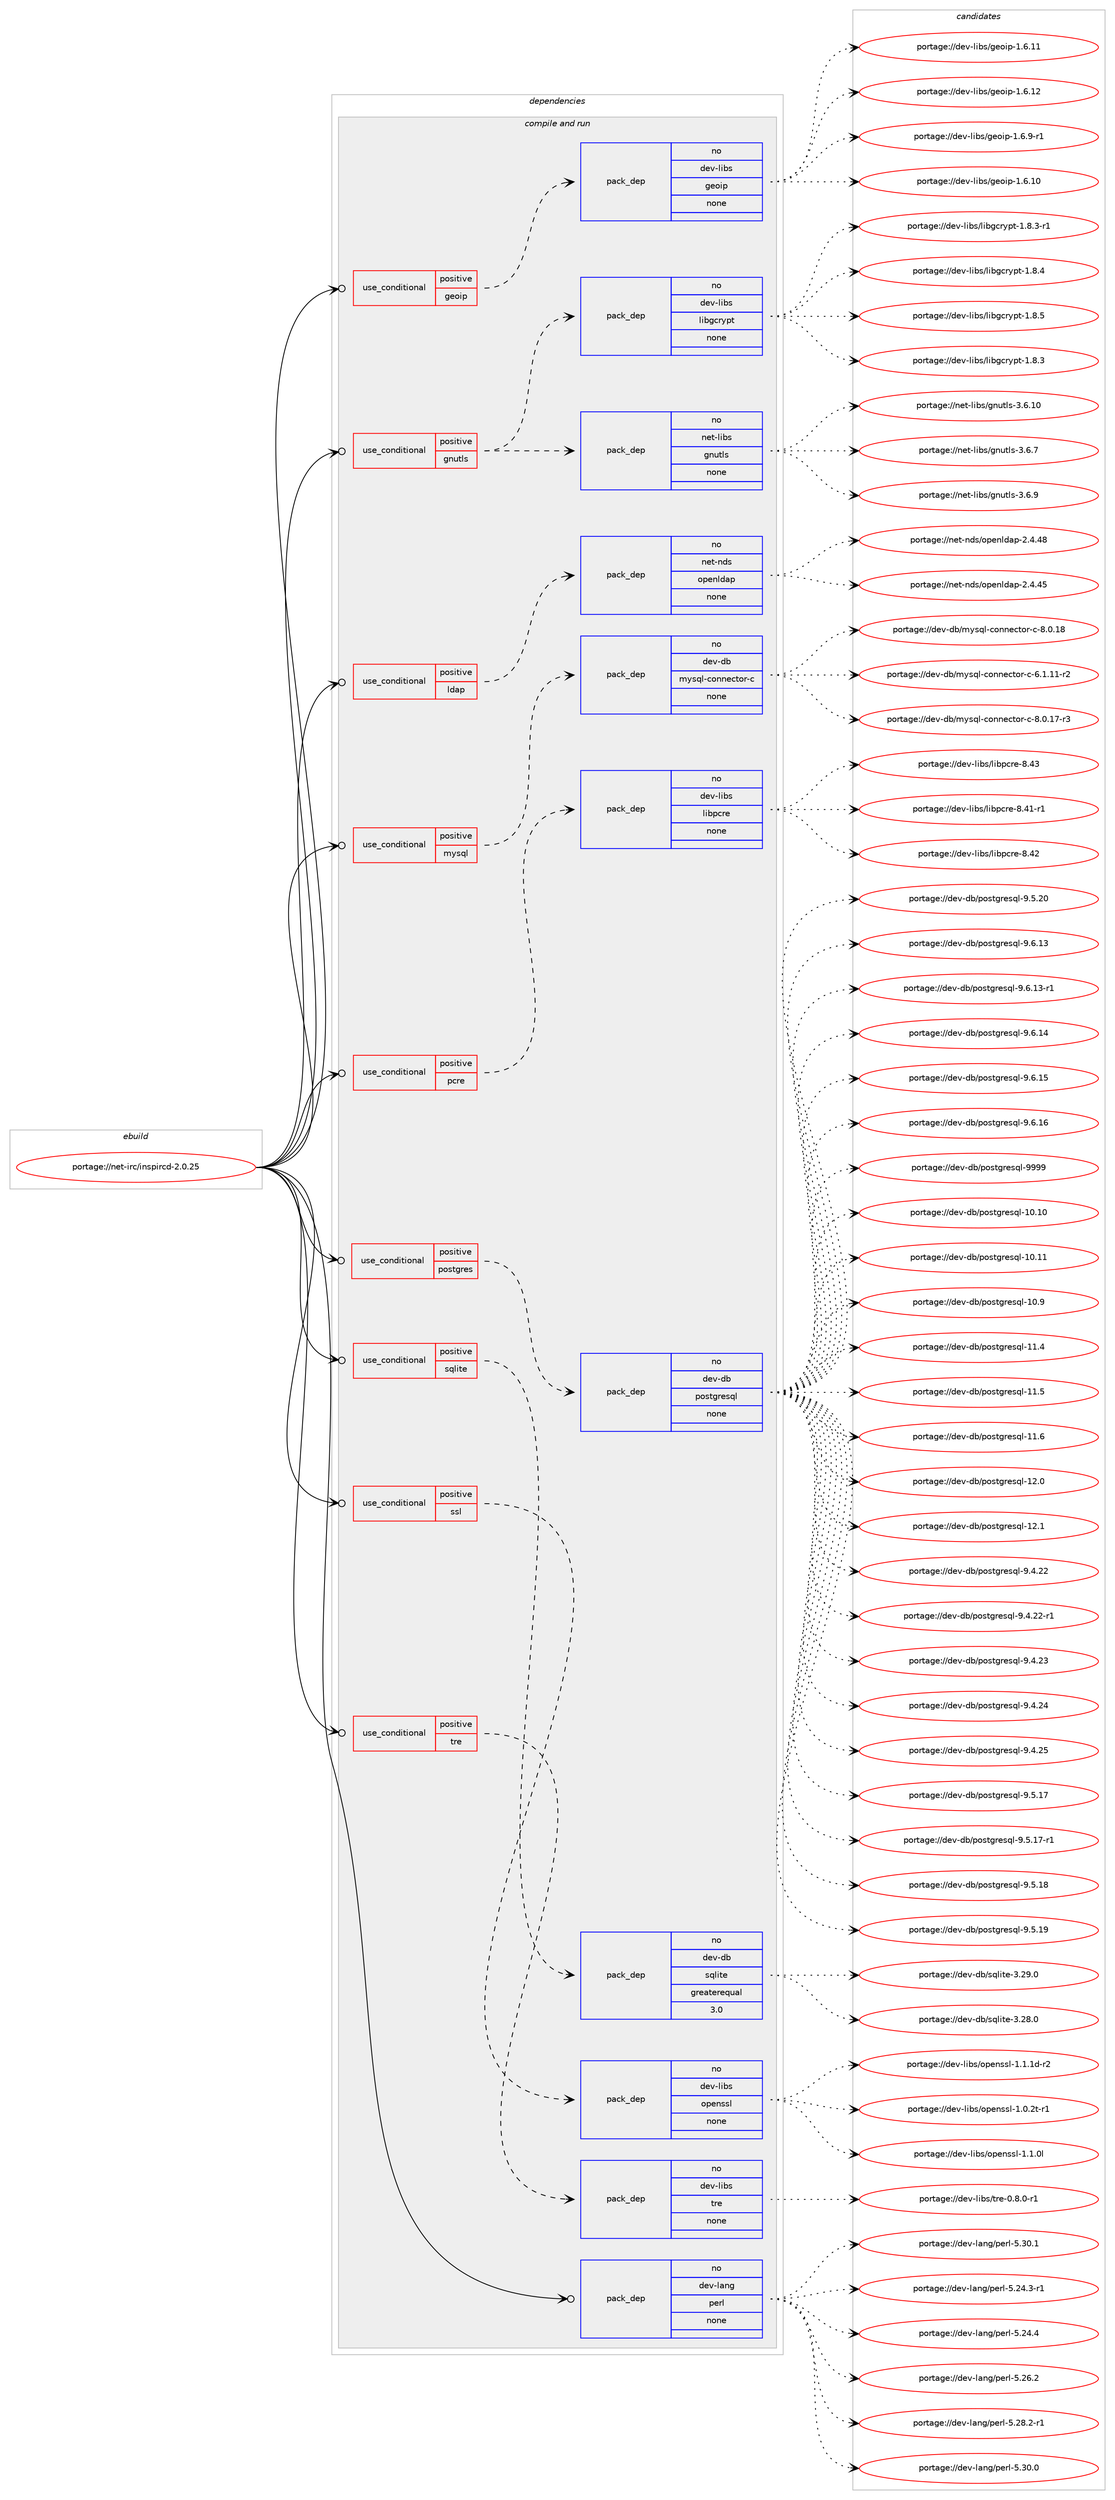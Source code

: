 digraph prolog {

# *************
# Graph options
# *************

newrank=true;
concentrate=true;
compound=true;
graph [rankdir=LR,fontname=Helvetica,fontsize=10,ranksep=1.5];#, ranksep=2.5, nodesep=0.2];
edge  [arrowhead=vee];
node  [fontname=Helvetica,fontsize=10];

# **********
# The ebuild
# **********

subgraph cluster_leftcol {
color=gray;
rank=same;
label=<<i>ebuild</i>>;
id [label="portage://net-irc/inspircd-2.0.25", color=red, width=4, href="../net-irc/inspircd-2.0.25.svg"];
}

# ****************
# The dependencies
# ****************

subgraph cluster_midcol {
color=gray;
label=<<i>dependencies</i>>;
subgraph cluster_compile {
fillcolor="#eeeeee";
style=filled;
label=<<i>compile</i>>;
}
subgraph cluster_compileandrun {
fillcolor="#eeeeee";
style=filled;
label=<<i>compile and run</i>>;
subgraph cond89266 {
dependency357171 [label=<<TABLE BORDER="0" CELLBORDER="1" CELLSPACING="0" CELLPADDING="4"><TR><TD ROWSPAN="3" CELLPADDING="10">use_conditional</TD></TR><TR><TD>positive</TD></TR><TR><TD>geoip</TD></TR></TABLE>>, shape=none, color=red];
subgraph pack261990 {
dependency357172 [label=<<TABLE BORDER="0" CELLBORDER="1" CELLSPACING="0" CELLPADDING="4" WIDTH="220"><TR><TD ROWSPAN="6" CELLPADDING="30">pack_dep</TD></TR><TR><TD WIDTH="110">no</TD></TR><TR><TD>dev-libs</TD></TR><TR><TD>geoip</TD></TR><TR><TD>none</TD></TR><TR><TD></TD></TR></TABLE>>, shape=none, color=blue];
}
dependency357171:e -> dependency357172:w [weight=20,style="dashed",arrowhead="vee"];
}
id:e -> dependency357171:w [weight=20,style="solid",arrowhead="odotvee"];
subgraph cond89267 {
dependency357173 [label=<<TABLE BORDER="0" CELLBORDER="1" CELLSPACING="0" CELLPADDING="4"><TR><TD ROWSPAN="3" CELLPADDING="10">use_conditional</TD></TR><TR><TD>positive</TD></TR><TR><TD>gnutls</TD></TR></TABLE>>, shape=none, color=red];
subgraph pack261991 {
dependency357174 [label=<<TABLE BORDER="0" CELLBORDER="1" CELLSPACING="0" CELLPADDING="4" WIDTH="220"><TR><TD ROWSPAN="6" CELLPADDING="30">pack_dep</TD></TR><TR><TD WIDTH="110">no</TD></TR><TR><TD>net-libs</TD></TR><TR><TD>gnutls</TD></TR><TR><TD>none</TD></TR><TR><TD></TD></TR></TABLE>>, shape=none, color=blue];
}
dependency357173:e -> dependency357174:w [weight=20,style="dashed",arrowhead="vee"];
subgraph pack261992 {
dependency357175 [label=<<TABLE BORDER="0" CELLBORDER="1" CELLSPACING="0" CELLPADDING="4" WIDTH="220"><TR><TD ROWSPAN="6" CELLPADDING="30">pack_dep</TD></TR><TR><TD WIDTH="110">no</TD></TR><TR><TD>dev-libs</TD></TR><TR><TD>libgcrypt</TD></TR><TR><TD>none</TD></TR><TR><TD></TD></TR></TABLE>>, shape=none, color=blue];
}
dependency357173:e -> dependency357175:w [weight=20,style="dashed",arrowhead="vee"];
}
id:e -> dependency357173:w [weight=20,style="solid",arrowhead="odotvee"];
subgraph cond89268 {
dependency357176 [label=<<TABLE BORDER="0" CELLBORDER="1" CELLSPACING="0" CELLPADDING="4"><TR><TD ROWSPAN="3" CELLPADDING="10">use_conditional</TD></TR><TR><TD>positive</TD></TR><TR><TD>ldap</TD></TR></TABLE>>, shape=none, color=red];
subgraph pack261993 {
dependency357177 [label=<<TABLE BORDER="0" CELLBORDER="1" CELLSPACING="0" CELLPADDING="4" WIDTH="220"><TR><TD ROWSPAN="6" CELLPADDING="30">pack_dep</TD></TR><TR><TD WIDTH="110">no</TD></TR><TR><TD>net-nds</TD></TR><TR><TD>openldap</TD></TR><TR><TD>none</TD></TR><TR><TD></TD></TR></TABLE>>, shape=none, color=blue];
}
dependency357176:e -> dependency357177:w [weight=20,style="dashed",arrowhead="vee"];
}
id:e -> dependency357176:w [weight=20,style="solid",arrowhead="odotvee"];
subgraph cond89269 {
dependency357178 [label=<<TABLE BORDER="0" CELLBORDER="1" CELLSPACING="0" CELLPADDING="4"><TR><TD ROWSPAN="3" CELLPADDING="10">use_conditional</TD></TR><TR><TD>positive</TD></TR><TR><TD>mysql</TD></TR></TABLE>>, shape=none, color=red];
subgraph pack261994 {
dependency357179 [label=<<TABLE BORDER="0" CELLBORDER="1" CELLSPACING="0" CELLPADDING="4" WIDTH="220"><TR><TD ROWSPAN="6" CELLPADDING="30">pack_dep</TD></TR><TR><TD WIDTH="110">no</TD></TR><TR><TD>dev-db</TD></TR><TR><TD>mysql-connector-c</TD></TR><TR><TD>none</TD></TR><TR><TD></TD></TR></TABLE>>, shape=none, color=blue];
}
dependency357178:e -> dependency357179:w [weight=20,style="dashed",arrowhead="vee"];
}
id:e -> dependency357178:w [weight=20,style="solid",arrowhead="odotvee"];
subgraph cond89270 {
dependency357180 [label=<<TABLE BORDER="0" CELLBORDER="1" CELLSPACING="0" CELLPADDING="4"><TR><TD ROWSPAN="3" CELLPADDING="10">use_conditional</TD></TR><TR><TD>positive</TD></TR><TR><TD>pcre</TD></TR></TABLE>>, shape=none, color=red];
subgraph pack261995 {
dependency357181 [label=<<TABLE BORDER="0" CELLBORDER="1" CELLSPACING="0" CELLPADDING="4" WIDTH="220"><TR><TD ROWSPAN="6" CELLPADDING="30">pack_dep</TD></TR><TR><TD WIDTH="110">no</TD></TR><TR><TD>dev-libs</TD></TR><TR><TD>libpcre</TD></TR><TR><TD>none</TD></TR><TR><TD></TD></TR></TABLE>>, shape=none, color=blue];
}
dependency357180:e -> dependency357181:w [weight=20,style="dashed",arrowhead="vee"];
}
id:e -> dependency357180:w [weight=20,style="solid",arrowhead="odotvee"];
subgraph cond89271 {
dependency357182 [label=<<TABLE BORDER="0" CELLBORDER="1" CELLSPACING="0" CELLPADDING="4"><TR><TD ROWSPAN="3" CELLPADDING="10">use_conditional</TD></TR><TR><TD>positive</TD></TR><TR><TD>postgres</TD></TR></TABLE>>, shape=none, color=red];
subgraph pack261996 {
dependency357183 [label=<<TABLE BORDER="0" CELLBORDER="1" CELLSPACING="0" CELLPADDING="4" WIDTH="220"><TR><TD ROWSPAN="6" CELLPADDING="30">pack_dep</TD></TR><TR><TD WIDTH="110">no</TD></TR><TR><TD>dev-db</TD></TR><TR><TD>postgresql</TD></TR><TR><TD>none</TD></TR><TR><TD></TD></TR></TABLE>>, shape=none, color=blue];
}
dependency357182:e -> dependency357183:w [weight=20,style="dashed",arrowhead="vee"];
}
id:e -> dependency357182:w [weight=20,style="solid",arrowhead="odotvee"];
subgraph cond89272 {
dependency357184 [label=<<TABLE BORDER="0" CELLBORDER="1" CELLSPACING="0" CELLPADDING="4"><TR><TD ROWSPAN="3" CELLPADDING="10">use_conditional</TD></TR><TR><TD>positive</TD></TR><TR><TD>sqlite</TD></TR></TABLE>>, shape=none, color=red];
subgraph pack261997 {
dependency357185 [label=<<TABLE BORDER="0" CELLBORDER="1" CELLSPACING="0" CELLPADDING="4" WIDTH="220"><TR><TD ROWSPAN="6" CELLPADDING="30">pack_dep</TD></TR><TR><TD WIDTH="110">no</TD></TR><TR><TD>dev-db</TD></TR><TR><TD>sqlite</TD></TR><TR><TD>greaterequal</TD></TR><TR><TD>3.0</TD></TR></TABLE>>, shape=none, color=blue];
}
dependency357184:e -> dependency357185:w [weight=20,style="dashed",arrowhead="vee"];
}
id:e -> dependency357184:w [weight=20,style="solid",arrowhead="odotvee"];
subgraph cond89273 {
dependency357186 [label=<<TABLE BORDER="0" CELLBORDER="1" CELLSPACING="0" CELLPADDING="4"><TR><TD ROWSPAN="3" CELLPADDING="10">use_conditional</TD></TR><TR><TD>positive</TD></TR><TR><TD>ssl</TD></TR></TABLE>>, shape=none, color=red];
subgraph pack261998 {
dependency357187 [label=<<TABLE BORDER="0" CELLBORDER="1" CELLSPACING="0" CELLPADDING="4" WIDTH="220"><TR><TD ROWSPAN="6" CELLPADDING="30">pack_dep</TD></TR><TR><TD WIDTH="110">no</TD></TR><TR><TD>dev-libs</TD></TR><TR><TD>openssl</TD></TR><TR><TD>none</TD></TR><TR><TD></TD></TR></TABLE>>, shape=none, color=blue];
}
dependency357186:e -> dependency357187:w [weight=20,style="dashed",arrowhead="vee"];
}
id:e -> dependency357186:w [weight=20,style="solid",arrowhead="odotvee"];
subgraph cond89274 {
dependency357188 [label=<<TABLE BORDER="0" CELLBORDER="1" CELLSPACING="0" CELLPADDING="4"><TR><TD ROWSPAN="3" CELLPADDING="10">use_conditional</TD></TR><TR><TD>positive</TD></TR><TR><TD>tre</TD></TR></TABLE>>, shape=none, color=red];
subgraph pack261999 {
dependency357189 [label=<<TABLE BORDER="0" CELLBORDER="1" CELLSPACING="0" CELLPADDING="4" WIDTH="220"><TR><TD ROWSPAN="6" CELLPADDING="30">pack_dep</TD></TR><TR><TD WIDTH="110">no</TD></TR><TR><TD>dev-libs</TD></TR><TR><TD>tre</TD></TR><TR><TD>none</TD></TR><TR><TD></TD></TR></TABLE>>, shape=none, color=blue];
}
dependency357188:e -> dependency357189:w [weight=20,style="dashed",arrowhead="vee"];
}
id:e -> dependency357188:w [weight=20,style="solid",arrowhead="odotvee"];
subgraph pack262000 {
dependency357190 [label=<<TABLE BORDER="0" CELLBORDER="1" CELLSPACING="0" CELLPADDING="4" WIDTH="220"><TR><TD ROWSPAN="6" CELLPADDING="30">pack_dep</TD></TR><TR><TD WIDTH="110">no</TD></TR><TR><TD>dev-lang</TD></TR><TR><TD>perl</TD></TR><TR><TD>none</TD></TR><TR><TD></TD></TR></TABLE>>, shape=none, color=blue];
}
id:e -> dependency357190:w [weight=20,style="solid",arrowhead="odotvee"];
}
subgraph cluster_run {
fillcolor="#eeeeee";
style=filled;
label=<<i>run</i>>;
}
}

# **************
# The candidates
# **************

subgraph cluster_choices {
rank=same;
color=gray;
label=<<i>candidates</i>>;

subgraph choice261990 {
color=black;
nodesep=1;
choiceportage10010111845108105981154710310111110511245494654464948 [label="portage://dev-libs/geoip-1.6.10", color=red, width=4,href="../dev-libs/geoip-1.6.10.svg"];
choiceportage10010111845108105981154710310111110511245494654464949 [label="portage://dev-libs/geoip-1.6.11", color=red, width=4,href="../dev-libs/geoip-1.6.11.svg"];
choiceportage10010111845108105981154710310111110511245494654464950 [label="portage://dev-libs/geoip-1.6.12", color=red, width=4,href="../dev-libs/geoip-1.6.12.svg"];
choiceportage1001011184510810598115471031011111051124549465446574511449 [label="portage://dev-libs/geoip-1.6.9-r1", color=red, width=4,href="../dev-libs/geoip-1.6.9-r1.svg"];
dependency357172:e -> choiceportage10010111845108105981154710310111110511245494654464948:w [style=dotted,weight="100"];
dependency357172:e -> choiceportage10010111845108105981154710310111110511245494654464949:w [style=dotted,weight="100"];
dependency357172:e -> choiceportage10010111845108105981154710310111110511245494654464950:w [style=dotted,weight="100"];
dependency357172:e -> choiceportage1001011184510810598115471031011111051124549465446574511449:w [style=dotted,weight="100"];
}
subgraph choice261991 {
color=black;
nodesep=1;
choiceportage11010111645108105981154710311011711610811545514654464948 [label="portage://net-libs/gnutls-3.6.10", color=red, width=4,href="../net-libs/gnutls-3.6.10.svg"];
choiceportage110101116451081059811547103110117116108115455146544655 [label="portage://net-libs/gnutls-3.6.7", color=red, width=4,href="../net-libs/gnutls-3.6.7.svg"];
choiceportage110101116451081059811547103110117116108115455146544657 [label="portage://net-libs/gnutls-3.6.9", color=red, width=4,href="../net-libs/gnutls-3.6.9.svg"];
dependency357174:e -> choiceportage11010111645108105981154710311011711610811545514654464948:w [style=dotted,weight="100"];
dependency357174:e -> choiceportage110101116451081059811547103110117116108115455146544655:w [style=dotted,weight="100"];
dependency357174:e -> choiceportage110101116451081059811547103110117116108115455146544657:w [style=dotted,weight="100"];
}
subgraph choice261992 {
color=black;
nodesep=1;
choiceportage1001011184510810598115471081059810399114121112116454946564651 [label="portage://dev-libs/libgcrypt-1.8.3", color=red, width=4,href="../dev-libs/libgcrypt-1.8.3.svg"];
choiceportage10010111845108105981154710810598103991141211121164549465646514511449 [label="portage://dev-libs/libgcrypt-1.8.3-r1", color=red, width=4,href="../dev-libs/libgcrypt-1.8.3-r1.svg"];
choiceportage1001011184510810598115471081059810399114121112116454946564652 [label="portage://dev-libs/libgcrypt-1.8.4", color=red, width=4,href="../dev-libs/libgcrypt-1.8.4.svg"];
choiceportage1001011184510810598115471081059810399114121112116454946564653 [label="portage://dev-libs/libgcrypt-1.8.5", color=red, width=4,href="../dev-libs/libgcrypt-1.8.5.svg"];
dependency357175:e -> choiceportage1001011184510810598115471081059810399114121112116454946564651:w [style=dotted,weight="100"];
dependency357175:e -> choiceportage10010111845108105981154710810598103991141211121164549465646514511449:w [style=dotted,weight="100"];
dependency357175:e -> choiceportage1001011184510810598115471081059810399114121112116454946564652:w [style=dotted,weight="100"];
dependency357175:e -> choiceportage1001011184510810598115471081059810399114121112116454946564653:w [style=dotted,weight="100"];
}
subgraph choice261993 {
color=black;
nodesep=1;
choiceportage11010111645110100115471111121011101081009711245504652465253 [label="portage://net-nds/openldap-2.4.45", color=red, width=4,href="../net-nds/openldap-2.4.45.svg"];
choiceportage11010111645110100115471111121011101081009711245504652465256 [label="portage://net-nds/openldap-2.4.48", color=red, width=4,href="../net-nds/openldap-2.4.48.svg"];
dependency357177:e -> choiceportage11010111645110100115471111121011101081009711245504652465253:w [style=dotted,weight="100"];
dependency357177:e -> choiceportage11010111645110100115471111121011101081009711245504652465256:w [style=dotted,weight="100"];
}
subgraph choice261994 {
color=black;
nodesep=1;
choiceportage1001011184510098471091211151131084599111110110101991161111144599455446494649494511450 [label="portage://dev-db/mysql-connector-c-6.1.11-r2", color=red, width=4,href="../dev-db/mysql-connector-c-6.1.11-r2.svg"];
choiceportage1001011184510098471091211151131084599111110110101991161111144599455646484649554511451 [label="portage://dev-db/mysql-connector-c-8.0.17-r3", color=red, width=4,href="../dev-db/mysql-connector-c-8.0.17-r3.svg"];
choiceportage100101118451009847109121115113108459911111011010199116111114459945564648464956 [label="portage://dev-db/mysql-connector-c-8.0.18", color=red, width=4,href="../dev-db/mysql-connector-c-8.0.18.svg"];
dependency357179:e -> choiceportage1001011184510098471091211151131084599111110110101991161111144599455446494649494511450:w [style=dotted,weight="100"];
dependency357179:e -> choiceportage1001011184510098471091211151131084599111110110101991161111144599455646484649554511451:w [style=dotted,weight="100"];
dependency357179:e -> choiceportage100101118451009847109121115113108459911111011010199116111114459945564648464956:w [style=dotted,weight="100"];
}
subgraph choice261995 {
color=black;
nodesep=1;
choiceportage100101118451081059811547108105981129911410145564652494511449 [label="portage://dev-libs/libpcre-8.41-r1", color=red, width=4,href="../dev-libs/libpcre-8.41-r1.svg"];
choiceportage10010111845108105981154710810598112991141014556465250 [label="portage://dev-libs/libpcre-8.42", color=red, width=4,href="../dev-libs/libpcre-8.42.svg"];
choiceportage10010111845108105981154710810598112991141014556465251 [label="portage://dev-libs/libpcre-8.43", color=red, width=4,href="../dev-libs/libpcre-8.43.svg"];
dependency357181:e -> choiceportage100101118451081059811547108105981129911410145564652494511449:w [style=dotted,weight="100"];
dependency357181:e -> choiceportage10010111845108105981154710810598112991141014556465250:w [style=dotted,weight="100"];
dependency357181:e -> choiceportage10010111845108105981154710810598112991141014556465251:w [style=dotted,weight="100"];
}
subgraph choice261996 {
color=black;
nodesep=1;
choiceportage100101118451009847112111115116103114101115113108454948464948 [label="portage://dev-db/postgresql-10.10", color=red, width=4,href="../dev-db/postgresql-10.10.svg"];
choiceportage100101118451009847112111115116103114101115113108454948464949 [label="portage://dev-db/postgresql-10.11", color=red, width=4,href="../dev-db/postgresql-10.11.svg"];
choiceportage1001011184510098471121111151161031141011151131084549484657 [label="portage://dev-db/postgresql-10.9", color=red, width=4,href="../dev-db/postgresql-10.9.svg"];
choiceportage1001011184510098471121111151161031141011151131084549494652 [label="portage://dev-db/postgresql-11.4", color=red, width=4,href="../dev-db/postgresql-11.4.svg"];
choiceportage1001011184510098471121111151161031141011151131084549494653 [label="portage://dev-db/postgresql-11.5", color=red, width=4,href="../dev-db/postgresql-11.5.svg"];
choiceportage1001011184510098471121111151161031141011151131084549494654 [label="portage://dev-db/postgresql-11.6", color=red, width=4,href="../dev-db/postgresql-11.6.svg"];
choiceportage1001011184510098471121111151161031141011151131084549504648 [label="portage://dev-db/postgresql-12.0", color=red, width=4,href="../dev-db/postgresql-12.0.svg"];
choiceportage1001011184510098471121111151161031141011151131084549504649 [label="portage://dev-db/postgresql-12.1", color=red, width=4,href="../dev-db/postgresql-12.1.svg"];
choiceportage10010111845100984711211111511610311410111511310845574652465050 [label="portage://dev-db/postgresql-9.4.22", color=red, width=4,href="../dev-db/postgresql-9.4.22.svg"];
choiceportage100101118451009847112111115116103114101115113108455746524650504511449 [label="portage://dev-db/postgresql-9.4.22-r1", color=red, width=4,href="../dev-db/postgresql-9.4.22-r1.svg"];
choiceportage10010111845100984711211111511610311410111511310845574652465051 [label="portage://dev-db/postgresql-9.4.23", color=red, width=4,href="../dev-db/postgresql-9.4.23.svg"];
choiceportage10010111845100984711211111511610311410111511310845574652465052 [label="portage://dev-db/postgresql-9.4.24", color=red, width=4,href="../dev-db/postgresql-9.4.24.svg"];
choiceportage10010111845100984711211111511610311410111511310845574652465053 [label="portage://dev-db/postgresql-9.4.25", color=red, width=4,href="../dev-db/postgresql-9.4.25.svg"];
choiceportage10010111845100984711211111511610311410111511310845574653464955 [label="portage://dev-db/postgresql-9.5.17", color=red, width=4,href="../dev-db/postgresql-9.5.17.svg"];
choiceportage100101118451009847112111115116103114101115113108455746534649554511449 [label="portage://dev-db/postgresql-9.5.17-r1", color=red, width=4,href="../dev-db/postgresql-9.5.17-r1.svg"];
choiceportage10010111845100984711211111511610311410111511310845574653464956 [label="portage://dev-db/postgresql-9.5.18", color=red, width=4,href="../dev-db/postgresql-9.5.18.svg"];
choiceportage10010111845100984711211111511610311410111511310845574653464957 [label="portage://dev-db/postgresql-9.5.19", color=red, width=4,href="../dev-db/postgresql-9.5.19.svg"];
choiceportage10010111845100984711211111511610311410111511310845574653465048 [label="portage://dev-db/postgresql-9.5.20", color=red, width=4,href="../dev-db/postgresql-9.5.20.svg"];
choiceportage10010111845100984711211111511610311410111511310845574654464951 [label="portage://dev-db/postgresql-9.6.13", color=red, width=4,href="../dev-db/postgresql-9.6.13.svg"];
choiceportage100101118451009847112111115116103114101115113108455746544649514511449 [label="portage://dev-db/postgresql-9.6.13-r1", color=red, width=4,href="../dev-db/postgresql-9.6.13-r1.svg"];
choiceportage10010111845100984711211111511610311410111511310845574654464952 [label="portage://dev-db/postgresql-9.6.14", color=red, width=4,href="../dev-db/postgresql-9.6.14.svg"];
choiceportage10010111845100984711211111511610311410111511310845574654464953 [label="portage://dev-db/postgresql-9.6.15", color=red, width=4,href="../dev-db/postgresql-9.6.15.svg"];
choiceportage10010111845100984711211111511610311410111511310845574654464954 [label="portage://dev-db/postgresql-9.6.16", color=red, width=4,href="../dev-db/postgresql-9.6.16.svg"];
choiceportage1001011184510098471121111151161031141011151131084557575757 [label="portage://dev-db/postgresql-9999", color=red, width=4,href="../dev-db/postgresql-9999.svg"];
dependency357183:e -> choiceportage100101118451009847112111115116103114101115113108454948464948:w [style=dotted,weight="100"];
dependency357183:e -> choiceportage100101118451009847112111115116103114101115113108454948464949:w [style=dotted,weight="100"];
dependency357183:e -> choiceportage1001011184510098471121111151161031141011151131084549484657:w [style=dotted,weight="100"];
dependency357183:e -> choiceportage1001011184510098471121111151161031141011151131084549494652:w [style=dotted,weight="100"];
dependency357183:e -> choiceportage1001011184510098471121111151161031141011151131084549494653:w [style=dotted,weight="100"];
dependency357183:e -> choiceportage1001011184510098471121111151161031141011151131084549494654:w [style=dotted,weight="100"];
dependency357183:e -> choiceportage1001011184510098471121111151161031141011151131084549504648:w [style=dotted,weight="100"];
dependency357183:e -> choiceportage1001011184510098471121111151161031141011151131084549504649:w [style=dotted,weight="100"];
dependency357183:e -> choiceportage10010111845100984711211111511610311410111511310845574652465050:w [style=dotted,weight="100"];
dependency357183:e -> choiceportage100101118451009847112111115116103114101115113108455746524650504511449:w [style=dotted,weight="100"];
dependency357183:e -> choiceportage10010111845100984711211111511610311410111511310845574652465051:w [style=dotted,weight="100"];
dependency357183:e -> choiceportage10010111845100984711211111511610311410111511310845574652465052:w [style=dotted,weight="100"];
dependency357183:e -> choiceportage10010111845100984711211111511610311410111511310845574652465053:w [style=dotted,weight="100"];
dependency357183:e -> choiceportage10010111845100984711211111511610311410111511310845574653464955:w [style=dotted,weight="100"];
dependency357183:e -> choiceportage100101118451009847112111115116103114101115113108455746534649554511449:w [style=dotted,weight="100"];
dependency357183:e -> choiceportage10010111845100984711211111511610311410111511310845574653464956:w [style=dotted,weight="100"];
dependency357183:e -> choiceportage10010111845100984711211111511610311410111511310845574653464957:w [style=dotted,weight="100"];
dependency357183:e -> choiceportage10010111845100984711211111511610311410111511310845574653465048:w [style=dotted,weight="100"];
dependency357183:e -> choiceportage10010111845100984711211111511610311410111511310845574654464951:w [style=dotted,weight="100"];
dependency357183:e -> choiceportage100101118451009847112111115116103114101115113108455746544649514511449:w [style=dotted,weight="100"];
dependency357183:e -> choiceportage10010111845100984711211111511610311410111511310845574654464952:w [style=dotted,weight="100"];
dependency357183:e -> choiceportage10010111845100984711211111511610311410111511310845574654464953:w [style=dotted,weight="100"];
dependency357183:e -> choiceportage10010111845100984711211111511610311410111511310845574654464954:w [style=dotted,weight="100"];
dependency357183:e -> choiceportage1001011184510098471121111151161031141011151131084557575757:w [style=dotted,weight="100"];
}
subgraph choice261997 {
color=black;
nodesep=1;
choiceportage10010111845100984711511310810511610145514650564648 [label="portage://dev-db/sqlite-3.28.0", color=red, width=4,href="../dev-db/sqlite-3.28.0.svg"];
choiceportage10010111845100984711511310810511610145514650574648 [label="portage://dev-db/sqlite-3.29.0", color=red, width=4,href="../dev-db/sqlite-3.29.0.svg"];
dependency357185:e -> choiceportage10010111845100984711511310810511610145514650564648:w [style=dotted,weight="100"];
dependency357185:e -> choiceportage10010111845100984711511310810511610145514650574648:w [style=dotted,weight="100"];
}
subgraph choice261998 {
color=black;
nodesep=1;
choiceportage1001011184510810598115471111121011101151151084549464846501164511449 [label="portage://dev-libs/openssl-1.0.2t-r1", color=red, width=4,href="../dev-libs/openssl-1.0.2t-r1.svg"];
choiceportage100101118451081059811547111112101110115115108454946494648108 [label="portage://dev-libs/openssl-1.1.0l", color=red, width=4,href="../dev-libs/openssl-1.1.0l.svg"];
choiceportage1001011184510810598115471111121011101151151084549464946491004511450 [label="portage://dev-libs/openssl-1.1.1d-r2", color=red, width=4,href="../dev-libs/openssl-1.1.1d-r2.svg"];
dependency357187:e -> choiceportage1001011184510810598115471111121011101151151084549464846501164511449:w [style=dotted,weight="100"];
dependency357187:e -> choiceportage100101118451081059811547111112101110115115108454946494648108:w [style=dotted,weight="100"];
dependency357187:e -> choiceportage1001011184510810598115471111121011101151151084549464946491004511450:w [style=dotted,weight="100"];
}
subgraph choice261999 {
color=black;
nodesep=1;
choiceportage1001011184510810598115471161141014548465646484511449 [label="portage://dev-libs/tre-0.8.0-r1", color=red, width=4,href="../dev-libs/tre-0.8.0-r1.svg"];
dependency357189:e -> choiceportage1001011184510810598115471161141014548465646484511449:w [style=dotted,weight="100"];
}
subgraph choice262000 {
color=black;
nodesep=1;
choiceportage100101118451089711010347112101114108455346505246514511449 [label="portage://dev-lang/perl-5.24.3-r1", color=red, width=4,href="../dev-lang/perl-5.24.3-r1.svg"];
choiceportage10010111845108971101034711210111410845534650524652 [label="portage://dev-lang/perl-5.24.4", color=red, width=4,href="../dev-lang/perl-5.24.4.svg"];
choiceportage10010111845108971101034711210111410845534650544650 [label="portage://dev-lang/perl-5.26.2", color=red, width=4,href="../dev-lang/perl-5.26.2.svg"];
choiceportage100101118451089711010347112101114108455346505646504511449 [label="portage://dev-lang/perl-5.28.2-r1", color=red, width=4,href="../dev-lang/perl-5.28.2-r1.svg"];
choiceportage10010111845108971101034711210111410845534651484648 [label="portage://dev-lang/perl-5.30.0", color=red, width=4,href="../dev-lang/perl-5.30.0.svg"];
choiceportage10010111845108971101034711210111410845534651484649 [label="portage://dev-lang/perl-5.30.1", color=red, width=4,href="../dev-lang/perl-5.30.1.svg"];
dependency357190:e -> choiceportage100101118451089711010347112101114108455346505246514511449:w [style=dotted,weight="100"];
dependency357190:e -> choiceportage10010111845108971101034711210111410845534650524652:w [style=dotted,weight="100"];
dependency357190:e -> choiceportage10010111845108971101034711210111410845534650544650:w [style=dotted,weight="100"];
dependency357190:e -> choiceportage100101118451089711010347112101114108455346505646504511449:w [style=dotted,weight="100"];
dependency357190:e -> choiceportage10010111845108971101034711210111410845534651484648:w [style=dotted,weight="100"];
dependency357190:e -> choiceportage10010111845108971101034711210111410845534651484649:w [style=dotted,weight="100"];
}
}

}
